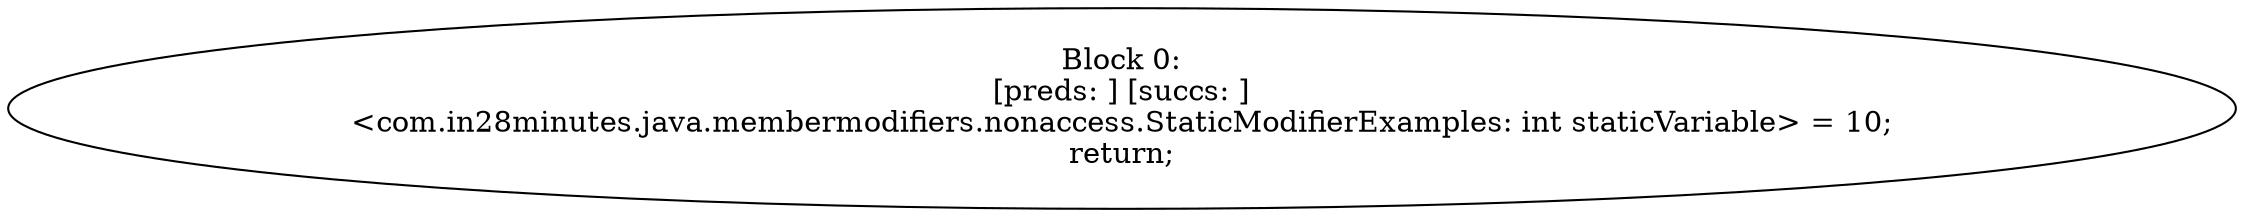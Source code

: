 digraph "unitGraph" {
    "Block 0:
[preds: ] [succs: ]
<com.in28minutes.java.membermodifiers.nonaccess.StaticModifierExamples: int staticVariable> = 10;
return;
"
}
